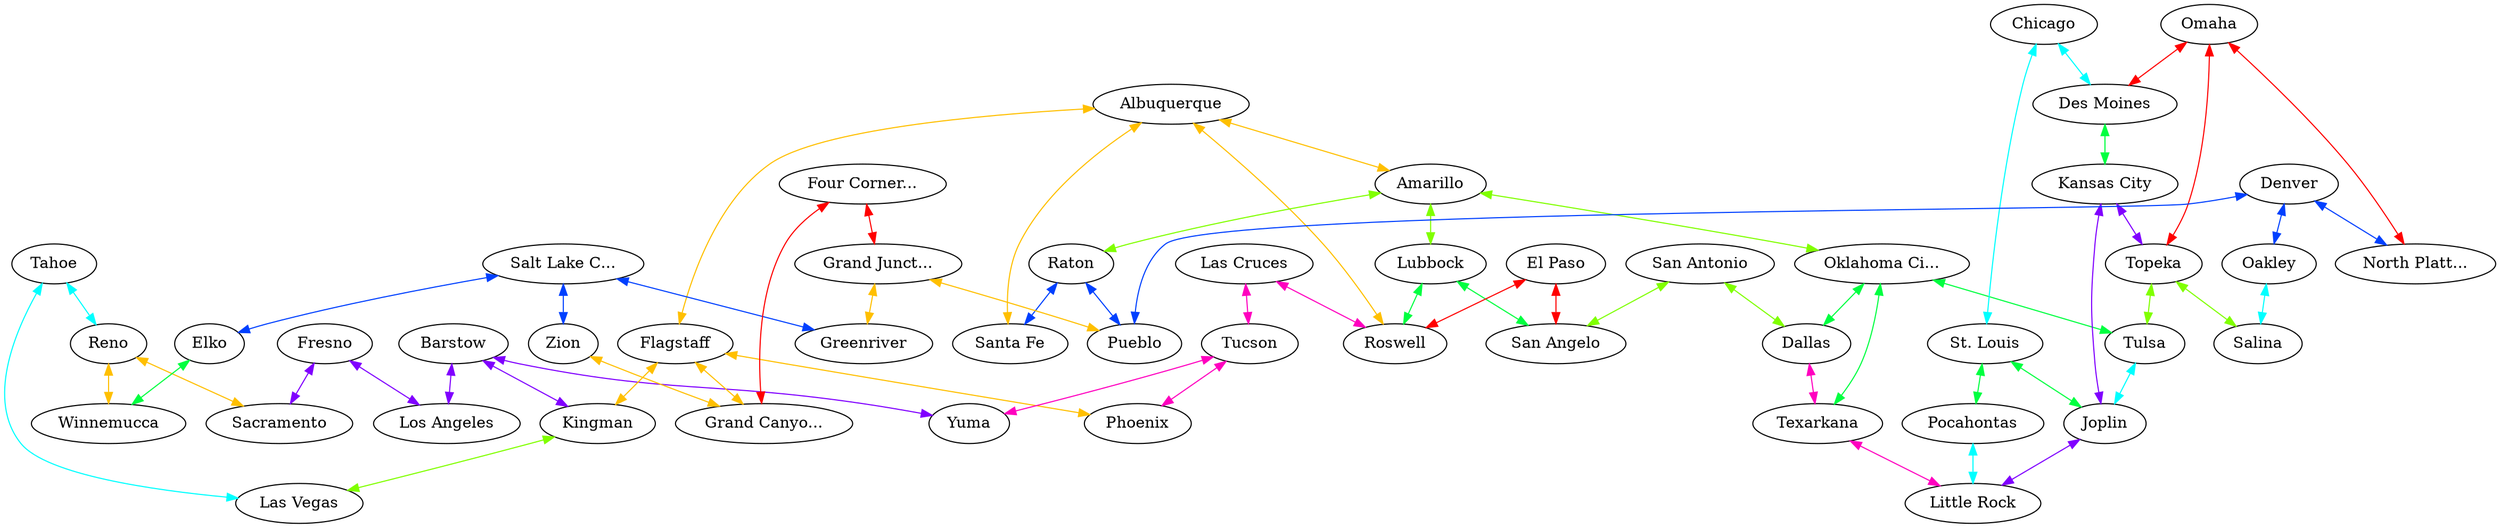 graph x {
"Los Angeles" [pos="0.652777777777778,-4.90277777777778",label="Los Angeles"]
"Barstow" [pos="1.11111111111111,-4.625",label="Barstow"]
"Kingman" [pos="1.83333333333333,-4.48611111111111",label="Kingman"]
"Flagstaff" [pos="2.36111111111111,-4.33333333333333",label="Flagstaff"]
"Albuquerque" [pos="3.66666666666667,-4.19444444444444",label="Albuquerque"]
"Amarillo" [pos="5.11111111111111,-3.90277777777778",label="Amarillo"]
"Oklahoma City" [pos="6.01388888888889,-3.59722222222222",label="Oklahoma Ci..."]
"Tulsa" [pos="6.59722222222222,-3.15277777777778",label="Tulsa"]
"Joplin" [pos="6.98611111111111,-2.69444444444444",label="Joplin"]
"St. Louis" [pos="7.51388888888889,-2.01388888888889",label="St. Louis"]
"Chicago" [pos="7.47222222222222,-0.805555555555556",label="Chicago"]
"Tucson" [pos="2.5,-5.29166666666667",label="Tucson"]
"Roswell" [pos="4.02777777777778,-4.69444444444444",label="Roswell"]
"San Angelo" [pos="5.47222222222222,-4.81944444444444",label="San Angelo"]
"Dallas" [pos="6.09722222222222,-4.34722222222222",label="Dallas"]
"Little Rock" [pos="7.33333333333333,-3.31944444444444",label="Little Rock"]
"Kansas City" [pos="6.68055555555556,-2.25",label="Kansas City"]
"Omaha" [pos="5.91666666666667,-1.65277777777778",label="Omaha"]
"Salina" [pos="5.73611111111111,-2.58333333333333",label="Salina"]
"Denver" [pos="3.81944444444444,-2.61111111111111",label="Denver"]
"Raton" [pos="4.11111111111111,-3.40277777777778",label="Raton"]
"Grand Junction" [pos="3.30555555555556,-3.13888888888889",label="Grand Junct..."]
"Grand Canyon" [pos="2.29166666666667,-3.77777777777778",label="Grand Canyo..."]
"Salt Lake City" [pos="2.26388888888889,-2.41666666666667",label="Salt Lake C..."]
"Winnemucca" [pos="1.13888888888889,-2.51388888888889",label="Winnemucca"]
"Tahoe" [pos="1.01388888888889,-3.29166666666667",label="Tahoe"]
"Sacramento" [pos="0.25,-3.29166666666667",label="Sacramento"]
"Fresno" [pos="0.569444444444444,-4.16666666666667",label="Fresno"]
"Phoenix" [pos="2.51388888888889,-4.77777777777778",label="Phoenix"]
"Pueblo" [pos="4,-2.94444444444444",label="Pueblo"]
"Lubbock" [pos="5.22222222222222,-4.38888888888889",label="Lubbock"]
"Topeka" [pos="6.26388888888889,-2.40277777777778",label="Topeka"]
"Pocahontas" [pos="7.5,-2.80555555555556",label="Pocahontas"]
"Des Moines" [pos="6.51388888888889,-1.48611111111111",label="Des Moines"]
"Texarkana" [pos="7.08333333333333,-3.86111111111111",label="Texarkana"]
"El Paso" [pos="3.97222222222222,-5.41666666666667",label="El Paso"]
"Santa Fe" [pos="3.75,-3.76388888888889",label="Santa Fe"]
"Las Vegas" [pos="1.51388888888889,-4.02777777777778",label="Las Vegas"]
"Yuma" [pos="1.59722222222222,-5.06944444444444",label="Yuma"]
"Reno" [pos="0.597222222222222,-2.80555555555556",label="Reno"]
"Elko" [pos="1.68055555555556,-2.54166666666667",label="Elko"]
"Zion" [pos="2.23611111111111,-3.22222222222222",label="Zion"]
"Greenriver" [pos="2.69444444444444,-2.93055555555556",label="Greenriver"]
"Four Corners" [pos="3.01388888888889,-3.48611111111111",label="Four Corner..."]
"North Platte" [pos="4.69444444444444,-1.83333333333333",label="North Platt..."]
"Oakley" [pos="5.06944444444444,-2.68055555555556",label="Oakley"]
"Las Cruces" [pos="3.29166666666667,-5.02777777777778",label="Las Cruces"]
"San Antonio" [pos="6.08333333333333,-5.15277777777778",label="San Antonio"]
"Albuquerque" -- "Flagstaff" [dir="both",color="0.125,1,1"]
"Albuquerque" -- "Amarillo" [dir="both",color="0.125,1,1"]
"Albuquerque" -- "Roswell" [dir="both",color="0.125,1,1"]
"Albuquerque" -- "Santa Fe" [dir="both",color="0.125,1,1"]
"Amarillo" -- "Oklahoma City" [dir="both",color="0.25,1,1"]
"Amarillo" -- "Lubbock" [dir="both",color="0.25,1,1"]
"Amarillo" -- "Raton" [dir="both",color="0.25,1,1"]
"Oklahoma City" -- "Texarkana" [dir="both",color="0.375,1,1"]
"Oklahoma City" -- "Dallas" [dir="both",color="0.375,1,1"]
"Oklahoma City" -- "Tulsa" [dir="both",color="0.375,1,1"]
"Chicago" -- "Des Moines" [dir="both",color="0.5,1,1"]
"Chicago" -- "St. Louis" [dir="both",color="0.5,1,1"]
"Salt Lake City" -- "Zion" [dir="both",color="0.625,1,1"]
"Salt Lake City" -- "Elko" [dir="both",color="0.625,1,1"]
"Salt Lake City" -- "Greenriver" [dir="both",color="0.625,1,1"]
"Barstow" -- "Kingman" [dir="both",color="0.75,1,1"]
"Barstow" -- "Yuma" [dir="both",color="0.75,1,1"]
"Barstow" -- "Los Angeles" [dir="both",color="0.75,1,1"]
"Las Cruces" -- "Tucson" [dir="both",color="0.875,1,1"]
"Las Cruces" -- "Roswell" [dir="both",color="0.875,1,1"]
"Omaha" -- "North Platte" [dir="both",color="1,1,1"]
"Omaha" -- "Des Moines" [dir="both",color="1,1,1"]
"Omaha" -- "Topeka" [dir="both",color="1,1,1"]
"Flagstaff" -- "Kingman" [dir="both",color="0.125,1,1"]
"Flagstaff" -- "Grand Canyon" [dir="both",color="0.125,1,1"]
"Flagstaff" -- "Phoenix" [dir="both",color="0.125,1,1"]
"San Antonio" -- "San Angelo" [dir="both",color="0.25,1,1"]
"San Antonio" -- "Dallas" [dir="both",color="0.25,1,1"]
"Des Moines" -- "Kansas City" [dir="both",color="0.375,1,1"]
"Tahoe" -- "Reno" [dir="both",color="0.5,1,1"]
"Tahoe" -- "Las Vegas" [dir="both",color="0.5,1,1"]
"Denver" -- "North Platte" [dir="both",color="0.625,1,1"]
"Denver" -- "Pueblo" [dir="both",color="0.625,1,1"]
"Denver" -- "Oakley" [dir="both",color="0.625,1,1"]
"Kansas City" -- "Joplin" [dir="both",color="0.75,1,1"]
"Kansas City" -- "Topeka" [dir="both",color="0.75,1,1"]
"Dallas" -- "Texarkana" [dir="both",color="0.875,1,1"]
"Four Corners" -- "Grand Junction" [dir="both",color="1,1,1"]
"Four Corners" -- "Grand Canyon" [dir="both",color="1,1,1"]
"Zion" -- "Grand Canyon" [dir="both",color="0.125,1,1"]
"Topeka" -- "Salina" [dir="both",color="0.25,1,1"]
"Topeka" -- "Tulsa" [dir="both",color="0.25,1,1"]
"Lubbock" -- "Roswell" [dir="both",color="0.375,1,1"]
"Lubbock" -- "San Angelo" [dir="both",color="0.375,1,1"]
"Oakley" -- "Salina" [dir="both",color="0.5,1,1"]
"Raton" -- "Pueblo" [dir="both",color="0.625,1,1"]
"Raton" -- "Santa Fe" [dir="both",color="0.625,1,1"]
"Fresno" -- "Sacramento" [dir="both",color="0.75,1,1"]
"Fresno" -- "Los Angeles" [dir="both",color="0.75,1,1"]
"Texarkana" -- "Little Rock" [dir="both",color="0.875,1,1"]
"El Paso" -- "Roswell" [dir="both",color="1,1,1"]
"El Paso" -- "San Angelo" [dir="both",color="1,1,1"]
"Grand Junction" -- "Pueblo" [dir="both",color="0.125,1,1"]
"Grand Junction" -- "Greenriver" [dir="both",color="0.125,1,1"]
"Kingman" -- "Las Vegas" [dir="both",color="0.25,1,1"]
"St. Louis" -- "Joplin" [dir="both",color="0.375,1,1"]
"St. Louis" -- "Pocahontas" [dir="both",color="0.375,1,1"]
"Pocahontas" -- "Little Rock" [dir="both",color="0.5,1,1"]
"Tucson" -- "Yuma" [dir="both",color="0.875,1,1"]
"Tucson" -- "Phoenix" [dir="both",color="0.875,1,1"]
"Reno" -- "Winnemucca" [dir="both",color="0.125,1,1"]
"Reno" -- "Sacramento" [dir="both",color="0.125,1,1"]
"Elko" -- "Winnemucca" [dir="both",color="0.375,1,1"]
"Tulsa" -- "Joplin" [dir="both",color="0.5,1,1"]
"Joplin" -- "Little Rock" [dir="both",color="0.75,1,1"]
}

